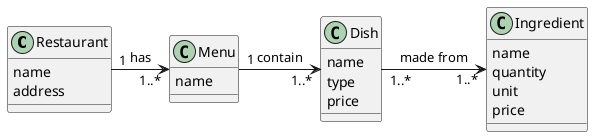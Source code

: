 @startuml
   class Restaurant{
      name
      address
   }

   class Menu{
      name       
   }

   class Dish{
      name
      type
      price
   }

   class Ingredient{
      name
      quantity
      unit
      price
   }
   
   '1..* - Restaurant can have 1 or more menus'
   '1 - Menus belong to only 1 restaurant'
   Restaurant "1" -right-> "1..*" Menu : has
   Menu "1" -right-> "1..*" Dish : contain
   Dish "1..*" -right-> "1..*" Ingredient : made from
    
@enduml